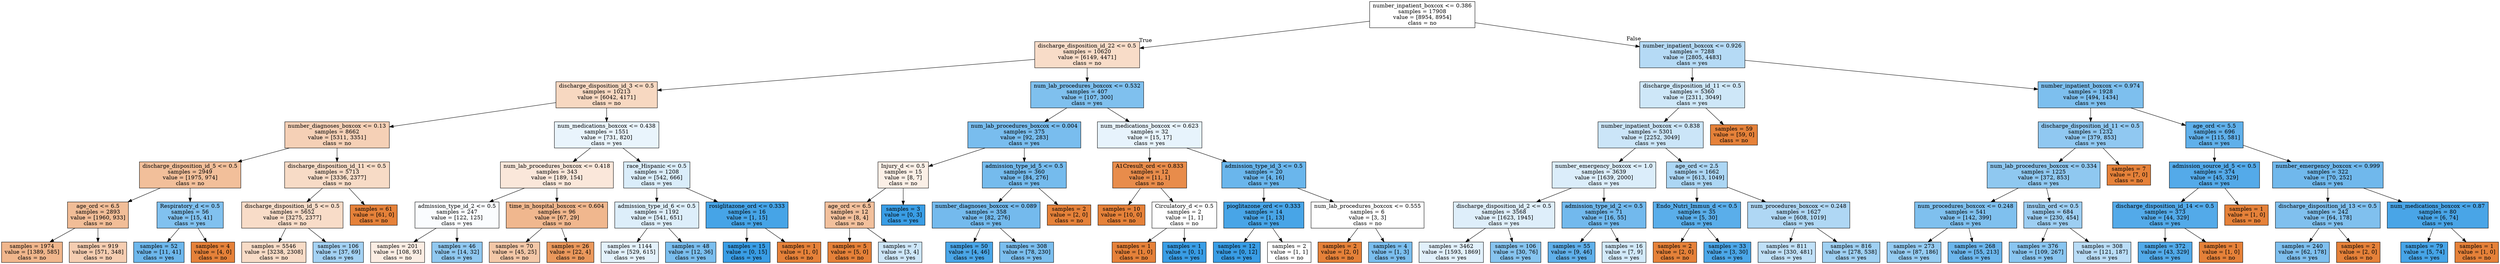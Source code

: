 digraph Tree {
node [shape=box, style="filled", color="black"] ;
0 [label="number_inpatient_boxcox <= 0.386\nsamples = 17908\nvalue = [8954, 8954]\nclass = no", fillcolor="#e5813900"] ;
1 [label="discharge_disposition_id_22 <= 0.5\nsamples = 10620\nvalue = [6149, 4471]\nclass = no", fillcolor="#e5813946"] ;
0 -> 1 [labeldistance=2.5, labelangle=45, headlabel="True"] ;
2 [label="discharge_disposition_id_3 <= 0.5\nsamples = 10213\nvalue = [6042, 4171]\nclass = no", fillcolor="#e581394f"] ;
1 -> 2 ;
3 [label="number_diagnoses_boxcox <= 0.13\nsamples = 8662\nvalue = [5311, 3351]\nclass = no", fillcolor="#e581395e"] ;
2 -> 3 ;
4 [label="discharge_disposition_id_5 <= 0.5\nsamples = 2949\nvalue = [1975, 974]\nclass = no", fillcolor="#e5813981"] ;
3 -> 4 ;
5 [label="age_ord <= 6.5\nsamples = 2893\nvalue = [1960, 933]\nclass = no", fillcolor="#e5813986"] ;
4 -> 5 ;
6 [label="samples = 1974\nvalue = [1389, 585]\nclass = no", fillcolor="#e5813994"] ;
5 -> 6 ;
7 [label="samples = 919\nvalue = [571, 348]\nclass = no", fillcolor="#e5813964"] ;
5 -> 7 ;
8 [label="Respiratory_d <= 0.5\nsamples = 56\nvalue = [15, 41]\nclass = yes", fillcolor="#399de5a2"] ;
4 -> 8 ;
9 [label="samples = 52\nvalue = [11, 41]\nclass = yes", fillcolor="#399de5bb"] ;
8 -> 9 ;
10 [label="samples = 4\nvalue = [4, 0]\nclass = no", fillcolor="#e58139ff"] ;
8 -> 10 ;
11 [label="discharge_disposition_id_11 <= 0.5\nsamples = 5713\nvalue = [3336, 2377]\nclass = no", fillcolor="#e5813949"] ;
3 -> 11 ;
12 [label="discharge_disposition_id_5 <= 0.5\nsamples = 5652\nvalue = [3275, 2377]\nclass = no", fillcolor="#e5813946"] ;
11 -> 12 ;
13 [label="samples = 5546\nvalue = [3238, 2308]\nclass = no", fillcolor="#e5813949"] ;
12 -> 13 ;
14 [label="samples = 106\nvalue = [37, 69]\nclass = yes", fillcolor="#399de576"] ;
12 -> 14 ;
15 [label="samples = 61\nvalue = [61, 0]\nclass = no", fillcolor="#e58139ff"] ;
11 -> 15 ;
16 [label="num_medications_boxcox <= 0.438\nsamples = 1551\nvalue = [731, 820]\nclass = yes", fillcolor="#399de51c"] ;
2 -> 16 ;
17 [label="num_lab_procedures_boxcox <= 0.418\nsamples = 343\nvalue = [189, 154]\nclass = no", fillcolor="#e581392f"] ;
16 -> 17 ;
18 [label="admission_type_id_2 <= 0.5\nsamples = 247\nvalue = [122, 125]\nclass = yes", fillcolor="#399de506"] ;
17 -> 18 ;
19 [label="samples = 201\nvalue = [108, 93]\nclass = no", fillcolor="#e5813923"] ;
18 -> 19 ;
20 [label="samples = 46\nvalue = [14, 32]\nclass = yes", fillcolor="#399de58f"] ;
18 -> 20 ;
21 [label="time_in_hospital_boxcox <= 0.604\nsamples = 96\nvalue = [67, 29]\nclass = no", fillcolor="#e5813991"] ;
17 -> 21 ;
22 [label="samples = 70\nvalue = [45, 25]\nclass = no", fillcolor="#e5813971"] ;
21 -> 22 ;
23 [label="samples = 26\nvalue = [22, 4]\nclass = no", fillcolor="#e58139d1"] ;
21 -> 23 ;
24 [label="race_Hispanic <= 0.5\nsamples = 1208\nvalue = [542, 666]\nclass = yes", fillcolor="#399de52f"] ;
16 -> 24 ;
25 [label="admission_type_id_6 <= 0.5\nsamples = 1192\nvalue = [541, 651]\nclass = yes", fillcolor="#399de52b"] ;
24 -> 25 ;
26 [label="samples = 1144\nvalue = [529, 615]\nclass = yes", fillcolor="#399de524"] ;
25 -> 26 ;
27 [label="samples = 48\nvalue = [12, 36]\nclass = yes", fillcolor="#399de5aa"] ;
25 -> 27 ;
28 [label="rosiglitazone_ord <= 0.333\nsamples = 16\nvalue = [1, 15]\nclass = yes", fillcolor="#399de5ee"] ;
24 -> 28 ;
29 [label="samples = 15\nvalue = [0, 15]\nclass = yes", fillcolor="#399de5ff"] ;
28 -> 29 ;
30 [label="samples = 1\nvalue = [1, 0]\nclass = no", fillcolor="#e58139ff"] ;
28 -> 30 ;
31 [label="num_lab_procedures_boxcox <= 0.532\nsamples = 407\nvalue = [107, 300]\nclass = yes", fillcolor="#399de5a4"] ;
1 -> 31 ;
32 [label="num_lab_procedures_boxcox <= 0.004\nsamples = 375\nvalue = [92, 283]\nclass = yes", fillcolor="#399de5ac"] ;
31 -> 32 ;
33 [label="Injury_d <= 0.5\nsamples = 15\nvalue = [8, 7]\nclass = no", fillcolor="#e5813920"] ;
32 -> 33 ;
34 [label="age_ord <= 6.5\nsamples = 12\nvalue = [8, 4]\nclass = no", fillcolor="#e581397f"] ;
33 -> 34 ;
35 [label="samples = 5\nvalue = [5, 0]\nclass = no", fillcolor="#e58139ff"] ;
34 -> 35 ;
36 [label="samples = 7\nvalue = [3, 4]\nclass = yes", fillcolor="#399de540"] ;
34 -> 36 ;
37 [label="samples = 3\nvalue = [0, 3]\nclass = yes", fillcolor="#399de5ff"] ;
33 -> 37 ;
38 [label="admission_type_id_5 <= 0.5\nsamples = 360\nvalue = [84, 276]\nclass = yes", fillcolor="#399de5b1"] ;
32 -> 38 ;
39 [label="number_diagnoses_boxcox <= 0.089\nsamples = 358\nvalue = [82, 276]\nclass = yes", fillcolor="#399de5b3"] ;
38 -> 39 ;
40 [label="samples = 50\nvalue = [4, 46]\nclass = yes", fillcolor="#399de5e9"] ;
39 -> 40 ;
41 [label="samples = 308\nvalue = [78, 230]\nclass = yes", fillcolor="#399de5a9"] ;
39 -> 41 ;
42 [label="samples = 2\nvalue = [2, 0]\nclass = no", fillcolor="#e58139ff"] ;
38 -> 42 ;
43 [label="num_medications_boxcox <= 0.623\nsamples = 32\nvalue = [15, 17]\nclass = yes", fillcolor="#399de51e"] ;
31 -> 43 ;
44 [label="A1Cresult_ord <= 0.833\nsamples = 12\nvalue = [11, 1]\nclass = no", fillcolor="#e58139e8"] ;
43 -> 44 ;
45 [label="samples = 10\nvalue = [10, 0]\nclass = no", fillcolor="#e58139ff"] ;
44 -> 45 ;
46 [label="Circulatory_d <= 0.5\nsamples = 2\nvalue = [1, 1]\nclass = no", fillcolor="#e5813900"] ;
44 -> 46 ;
47 [label="samples = 1\nvalue = [1, 0]\nclass = no", fillcolor="#e58139ff"] ;
46 -> 47 ;
48 [label="samples = 1\nvalue = [0, 1]\nclass = yes", fillcolor="#399de5ff"] ;
46 -> 48 ;
49 [label="admission_type_id_3 <= 0.5\nsamples = 20\nvalue = [4, 16]\nclass = yes", fillcolor="#399de5bf"] ;
43 -> 49 ;
50 [label="pioglitazone_ord <= 0.333\nsamples = 14\nvalue = [1, 13]\nclass = yes", fillcolor="#399de5eb"] ;
49 -> 50 ;
51 [label="samples = 12\nvalue = [0, 12]\nclass = yes", fillcolor="#399de5ff"] ;
50 -> 51 ;
52 [label="samples = 2\nvalue = [1, 1]\nclass = no", fillcolor="#e5813900"] ;
50 -> 52 ;
53 [label="num_lab_procedures_boxcox <= 0.555\nsamples = 6\nvalue = [3, 3]\nclass = no", fillcolor="#e5813900"] ;
49 -> 53 ;
54 [label="samples = 2\nvalue = [2, 0]\nclass = no", fillcolor="#e58139ff"] ;
53 -> 54 ;
55 [label="samples = 4\nvalue = [1, 3]\nclass = yes", fillcolor="#399de5aa"] ;
53 -> 55 ;
56 [label="number_inpatient_boxcox <= 0.926\nsamples = 7288\nvalue = [2805, 4483]\nclass = yes", fillcolor="#399de55f"] ;
0 -> 56 [labeldistance=2.5, labelangle=-45, headlabel="False"] ;
57 [label="discharge_disposition_id_11 <= 0.5\nsamples = 5360\nvalue = [2311, 3049]\nclass = yes", fillcolor="#399de53e"] ;
56 -> 57 ;
58 [label="number_inpatient_boxcox <= 0.838\nsamples = 5301\nvalue = [2252, 3049]\nclass = yes", fillcolor="#399de543"] ;
57 -> 58 ;
59 [label="number_emergency_boxcox <= 1.0\nsamples = 3639\nvalue = [1639, 2000]\nclass = yes", fillcolor="#399de52e"] ;
58 -> 59 ;
60 [label="discharge_disposition_id_2 <= 0.5\nsamples = 3568\nvalue = [1623, 1945]\nclass = yes", fillcolor="#399de52a"] ;
59 -> 60 ;
61 [label="samples = 3462\nvalue = [1593, 1869]\nclass = yes", fillcolor="#399de526"] ;
60 -> 61 ;
62 [label="samples = 106\nvalue = [30, 76]\nclass = yes", fillcolor="#399de59a"] ;
60 -> 62 ;
63 [label="admission_type_id_2 <= 0.5\nsamples = 71\nvalue = [16, 55]\nclass = yes", fillcolor="#399de5b5"] ;
59 -> 63 ;
64 [label="samples = 55\nvalue = [9, 46]\nclass = yes", fillcolor="#399de5cd"] ;
63 -> 64 ;
65 [label="samples = 16\nvalue = [7, 9]\nclass = yes", fillcolor="#399de539"] ;
63 -> 65 ;
66 [label="age_ord <= 2.5\nsamples = 1662\nvalue = [613, 1049]\nclass = yes", fillcolor="#399de56a"] ;
58 -> 66 ;
67 [label="Endo_Nutri_Immun_d <= 0.5\nsamples = 35\nvalue = [5, 30]\nclass = yes", fillcolor="#399de5d4"] ;
66 -> 67 ;
68 [label="samples = 2\nvalue = [2, 0]\nclass = no", fillcolor="#e58139ff"] ;
67 -> 68 ;
69 [label="samples = 33\nvalue = [3, 30]\nclass = yes", fillcolor="#399de5e6"] ;
67 -> 69 ;
70 [label="num_procedures_boxcox <= 0.248\nsamples = 1627\nvalue = [608, 1019]\nclass = yes", fillcolor="#399de567"] ;
66 -> 70 ;
71 [label="samples = 811\nvalue = [330, 481]\nclass = yes", fillcolor="#399de550"] ;
70 -> 71 ;
72 [label="samples = 816\nvalue = [278, 538]\nclass = yes", fillcolor="#399de57b"] ;
70 -> 72 ;
73 [label="samples = 59\nvalue = [59, 0]\nclass = no", fillcolor="#e58139ff"] ;
57 -> 73 ;
74 [label="number_inpatient_boxcox <= 0.974\nsamples = 1928\nvalue = [494, 1434]\nclass = yes", fillcolor="#399de5a7"] ;
56 -> 74 ;
75 [label="discharge_disposition_id_11 <= 0.5\nsamples = 1232\nvalue = [379, 853]\nclass = yes", fillcolor="#399de58e"] ;
74 -> 75 ;
76 [label="num_lab_procedures_boxcox <= 0.334\nsamples = 1225\nvalue = [372, 853]\nclass = yes", fillcolor="#399de590"] ;
75 -> 76 ;
77 [label="num_procedures_boxcox <= 0.248\nsamples = 541\nvalue = [142, 399]\nclass = yes", fillcolor="#399de5a4"] ;
76 -> 77 ;
78 [label="samples = 273\nvalue = [87, 186]\nclass = yes", fillcolor="#399de588"] ;
77 -> 78 ;
79 [label="samples = 268\nvalue = [55, 213]\nclass = yes", fillcolor="#399de5bd"] ;
77 -> 79 ;
80 [label="insulin_ord <= 0.5\nsamples = 684\nvalue = [230, 454]\nclass = yes", fillcolor="#399de57e"] ;
76 -> 80 ;
81 [label="samples = 376\nvalue = [109, 267]\nclass = yes", fillcolor="#399de597"] ;
80 -> 81 ;
82 [label="samples = 308\nvalue = [121, 187]\nclass = yes", fillcolor="#399de55a"] ;
80 -> 82 ;
83 [label="samples = 7\nvalue = [7, 0]\nclass = no", fillcolor="#e58139ff"] ;
75 -> 83 ;
84 [label="age_ord <= 5.5\nsamples = 696\nvalue = [115, 581]\nclass = yes", fillcolor="#399de5cd"] ;
74 -> 84 ;
85 [label="admission_source_id_5 <= 0.5\nsamples = 374\nvalue = [45, 329]\nclass = yes", fillcolor="#399de5dc"] ;
84 -> 85 ;
86 [label="discharge_disposition_id_14 <= 0.5\nsamples = 373\nvalue = [44, 329]\nclass = yes", fillcolor="#399de5dd"] ;
85 -> 86 ;
87 [label="samples = 372\nvalue = [43, 329]\nclass = yes", fillcolor="#399de5de"] ;
86 -> 87 ;
88 [label="samples = 1\nvalue = [1, 0]\nclass = no", fillcolor="#e58139ff"] ;
86 -> 88 ;
89 [label="samples = 1\nvalue = [1, 0]\nclass = no", fillcolor="#e58139ff"] ;
85 -> 89 ;
90 [label="number_emergency_boxcox <= 0.999\nsamples = 322\nvalue = [70, 252]\nclass = yes", fillcolor="#399de5b8"] ;
84 -> 90 ;
91 [label="discharge_disposition_id_13 <= 0.5\nsamples = 242\nvalue = [64, 178]\nclass = yes", fillcolor="#399de5a3"] ;
90 -> 91 ;
92 [label="samples = 240\nvalue = [62, 178]\nclass = yes", fillcolor="#399de5a6"] ;
91 -> 92 ;
93 [label="samples = 2\nvalue = [2, 0]\nclass = no", fillcolor="#e58139ff"] ;
91 -> 93 ;
94 [label="num_medications_boxcox <= 0.87\nsamples = 80\nvalue = [6, 74]\nclass = yes", fillcolor="#399de5ea"] ;
90 -> 94 ;
95 [label="samples = 79\nvalue = [5, 74]\nclass = yes", fillcolor="#399de5ee"] ;
94 -> 95 ;
96 [label="samples = 1\nvalue = [1, 0]\nclass = no", fillcolor="#e58139ff"] ;
94 -> 96 ;
}